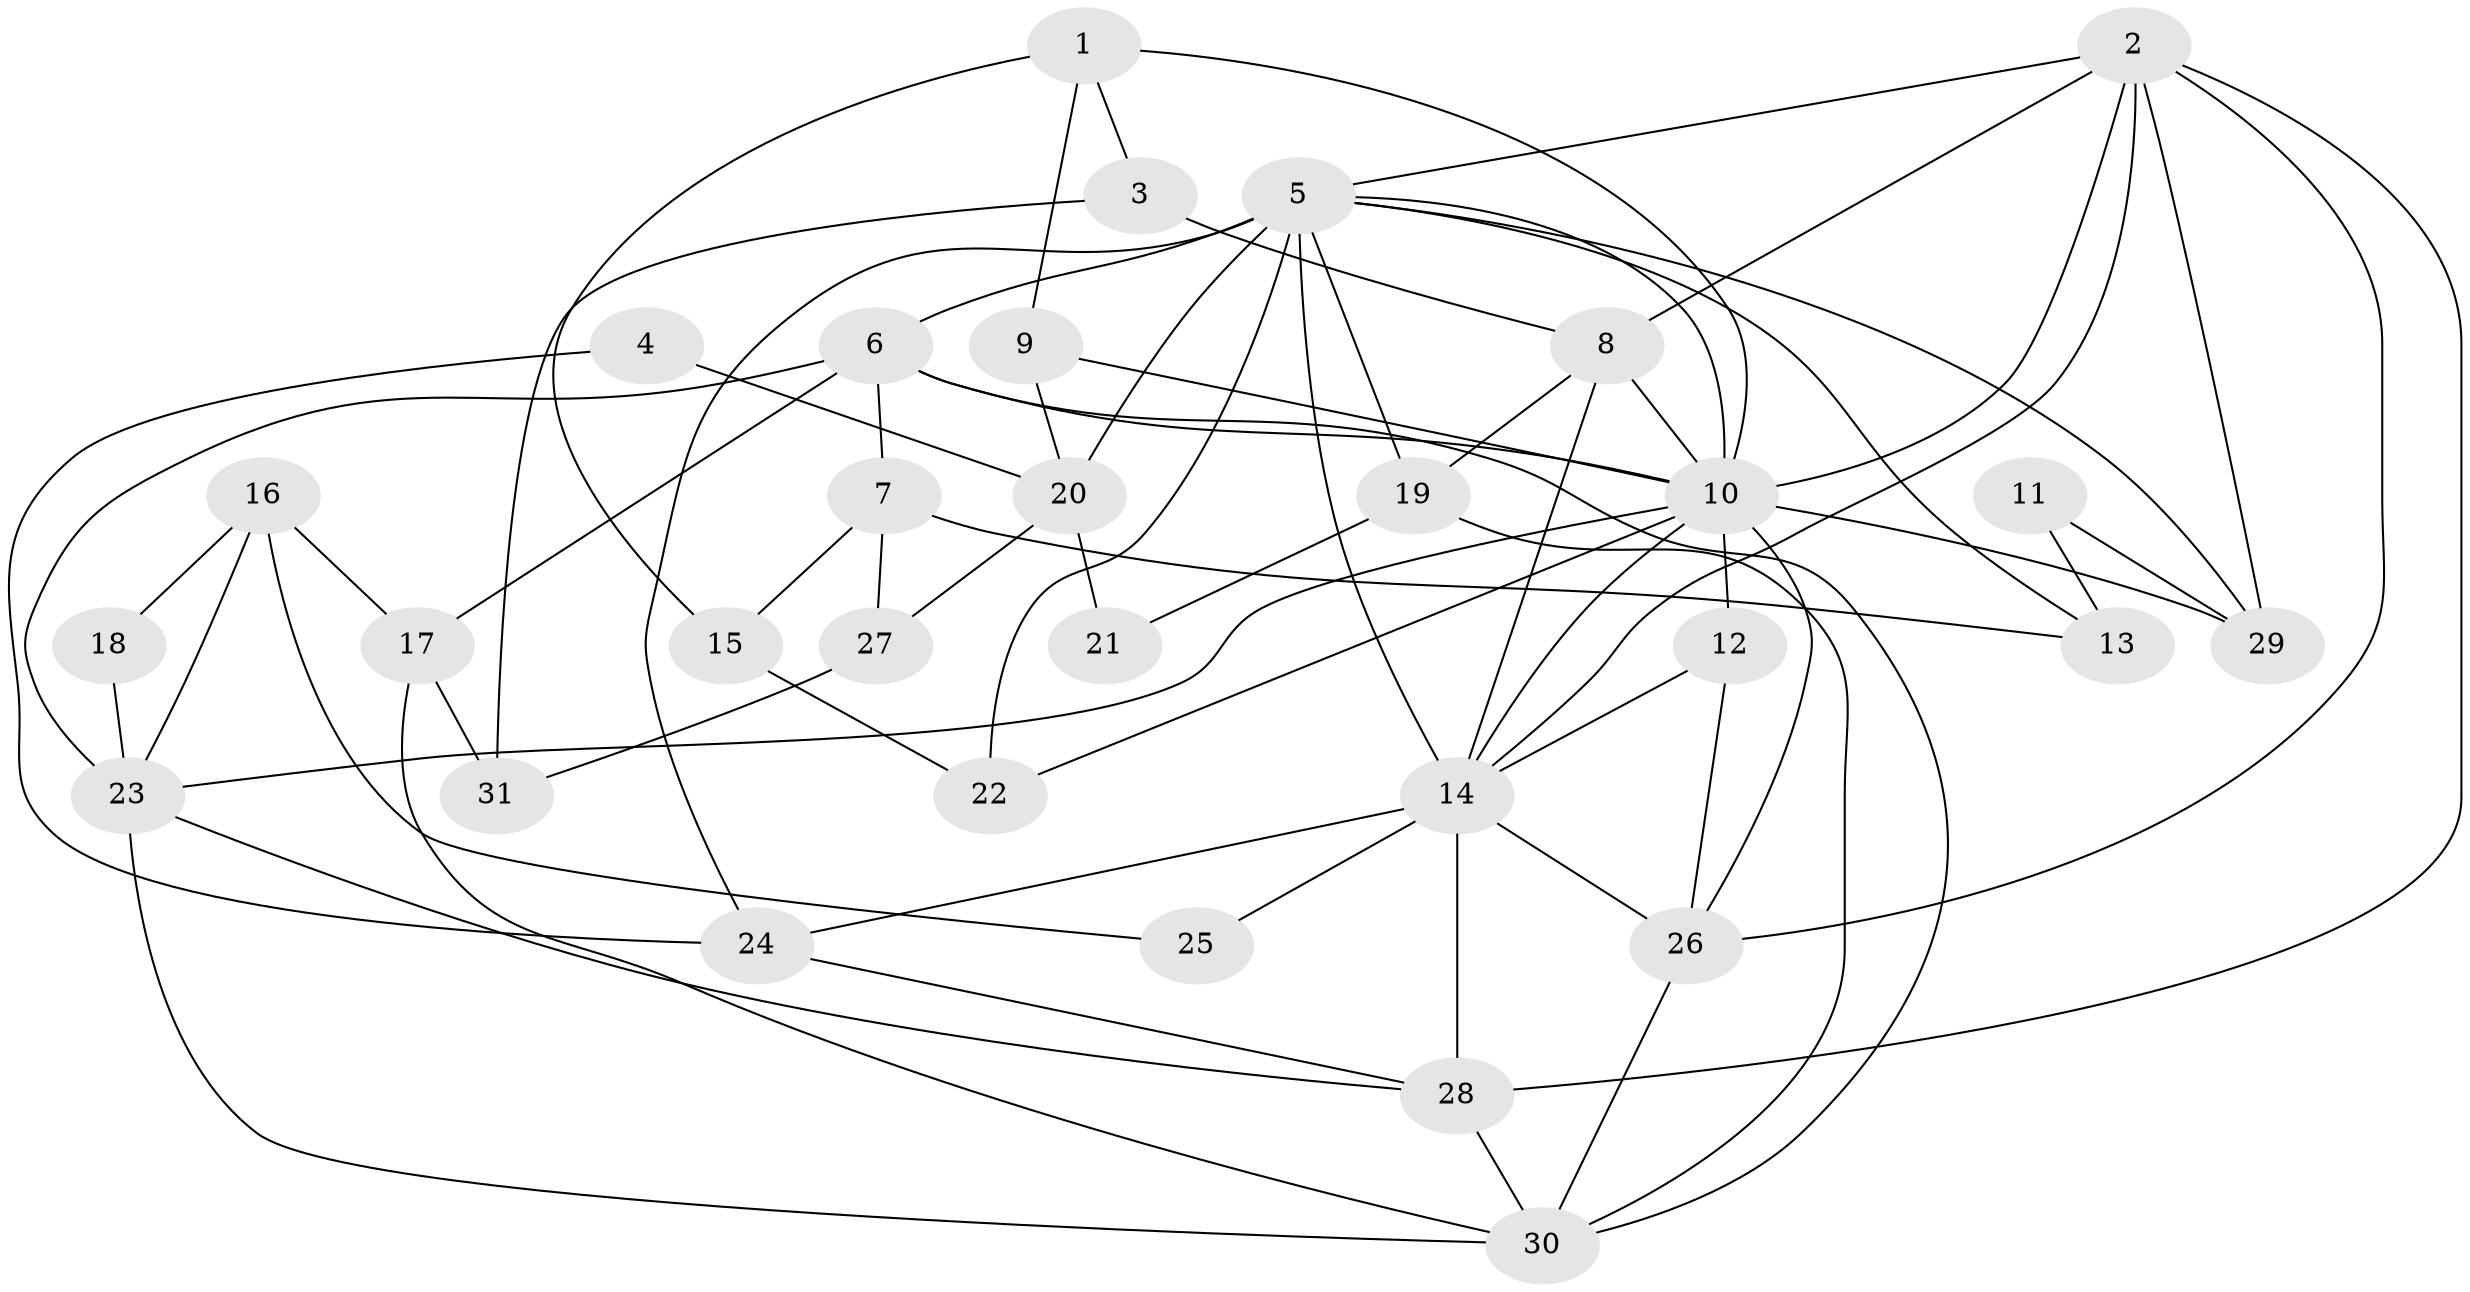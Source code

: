 // original degree distribution, {4: 0.26, 3: 0.36, 2: 0.08, 6: 0.1, 5: 0.14, 7: 0.06}
// Generated by graph-tools (version 1.1) at 2025/51/03/04/25 22:51:03]
// undirected, 31 vertices, 69 edges
graph export_dot {
  node [color=gray90,style=filled];
  1;
  2;
  3;
  4;
  5;
  6;
  7;
  8;
  9;
  10;
  11;
  12;
  13;
  14;
  15;
  16;
  17;
  18;
  19;
  20;
  21;
  22;
  23;
  24;
  25;
  26;
  27;
  28;
  29;
  30;
  31;
  1 -- 3 [weight=1.0];
  1 -- 9 [weight=1.0];
  1 -- 10 [weight=1.0];
  1 -- 15 [weight=1.0];
  2 -- 5 [weight=1.0];
  2 -- 8 [weight=1.0];
  2 -- 10 [weight=1.0];
  2 -- 14 [weight=1.0];
  2 -- 26 [weight=1.0];
  2 -- 28 [weight=1.0];
  2 -- 29 [weight=1.0];
  3 -- 8 [weight=1.0];
  3 -- 31 [weight=1.0];
  4 -- 20 [weight=1.0];
  4 -- 24 [weight=1.0];
  5 -- 6 [weight=1.0];
  5 -- 10 [weight=1.0];
  5 -- 13 [weight=1.0];
  5 -- 14 [weight=3.0];
  5 -- 19 [weight=2.0];
  5 -- 20 [weight=2.0];
  5 -- 22 [weight=1.0];
  5 -- 24 [weight=1.0];
  5 -- 29 [weight=1.0];
  6 -- 7 [weight=1.0];
  6 -- 10 [weight=2.0];
  6 -- 17 [weight=1.0];
  6 -- 23 [weight=2.0];
  6 -- 30 [weight=1.0];
  7 -- 13 [weight=1.0];
  7 -- 15 [weight=1.0];
  7 -- 27 [weight=1.0];
  8 -- 10 [weight=1.0];
  8 -- 14 [weight=1.0];
  8 -- 19 [weight=1.0];
  9 -- 10 [weight=1.0];
  9 -- 20 [weight=1.0];
  10 -- 12 [weight=1.0];
  10 -- 14 [weight=2.0];
  10 -- 22 [weight=1.0];
  10 -- 23 [weight=1.0];
  10 -- 26 [weight=1.0];
  10 -- 29 [weight=1.0];
  11 -- 13 [weight=1.0];
  11 -- 29 [weight=1.0];
  12 -- 14 [weight=1.0];
  12 -- 26 [weight=1.0];
  14 -- 24 [weight=1.0];
  14 -- 25 [weight=1.0];
  14 -- 26 [weight=1.0];
  14 -- 28 [weight=2.0];
  15 -- 22 [weight=1.0];
  16 -- 17 [weight=1.0];
  16 -- 18 [weight=1.0];
  16 -- 23 [weight=1.0];
  16 -- 25 [weight=1.0];
  17 -- 30 [weight=1.0];
  17 -- 31 [weight=1.0];
  18 -- 23 [weight=1.0];
  19 -- 21 [weight=1.0];
  19 -- 30 [weight=1.0];
  20 -- 21 [weight=1.0];
  20 -- 27 [weight=1.0];
  23 -- 28 [weight=1.0];
  23 -- 30 [weight=1.0];
  24 -- 28 [weight=1.0];
  26 -- 30 [weight=1.0];
  27 -- 31 [weight=1.0];
  28 -- 30 [weight=1.0];
}
